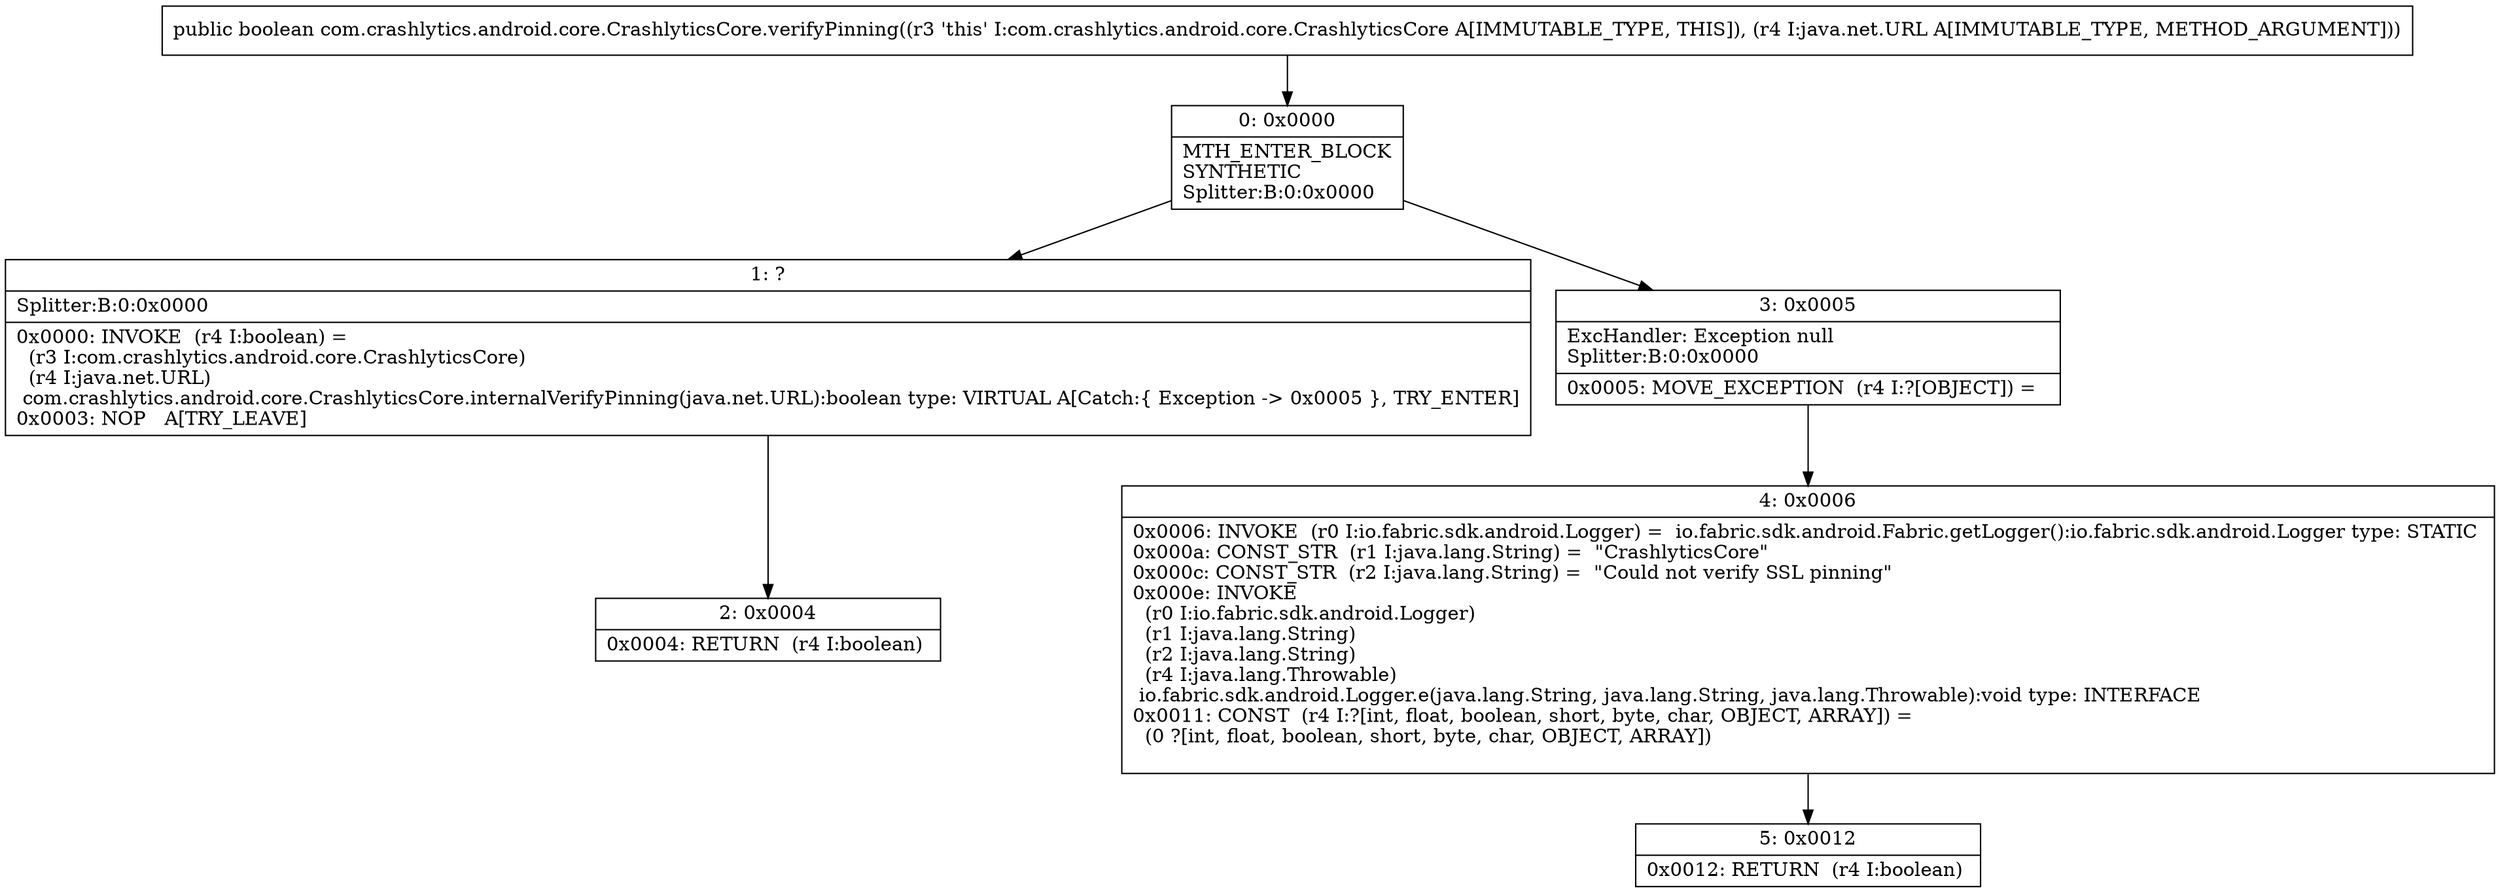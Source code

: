 digraph "CFG forcom.crashlytics.android.core.CrashlyticsCore.verifyPinning(Ljava\/net\/URL;)Z" {
Node_0 [shape=record,label="{0\:\ 0x0000|MTH_ENTER_BLOCK\lSYNTHETIC\lSplitter:B:0:0x0000\l}"];
Node_1 [shape=record,label="{1\:\ ?|Splitter:B:0:0x0000\l|0x0000: INVOKE  (r4 I:boolean) = \l  (r3 I:com.crashlytics.android.core.CrashlyticsCore)\l  (r4 I:java.net.URL)\l com.crashlytics.android.core.CrashlyticsCore.internalVerifyPinning(java.net.URL):boolean type: VIRTUAL A[Catch:\{ Exception \-\> 0x0005 \}, TRY_ENTER]\l0x0003: NOP   A[TRY_LEAVE]\l}"];
Node_2 [shape=record,label="{2\:\ 0x0004|0x0004: RETURN  (r4 I:boolean) \l}"];
Node_3 [shape=record,label="{3\:\ 0x0005|ExcHandler: Exception null\lSplitter:B:0:0x0000\l|0x0005: MOVE_EXCEPTION  (r4 I:?[OBJECT]) =  \l}"];
Node_4 [shape=record,label="{4\:\ 0x0006|0x0006: INVOKE  (r0 I:io.fabric.sdk.android.Logger) =  io.fabric.sdk.android.Fabric.getLogger():io.fabric.sdk.android.Logger type: STATIC \l0x000a: CONST_STR  (r1 I:java.lang.String) =  \"CrashlyticsCore\" \l0x000c: CONST_STR  (r2 I:java.lang.String) =  \"Could not verify SSL pinning\" \l0x000e: INVOKE  \l  (r0 I:io.fabric.sdk.android.Logger)\l  (r1 I:java.lang.String)\l  (r2 I:java.lang.String)\l  (r4 I:java.lang.Throwable)\l io.fabric.sdk.android.Logger.e(java.lang.String, java.lang.String, java.lang.Throwable):void type: INTERFACE \l0x0011: CONST  (r4 I:?[int, float, boolean, short, byte, char, OBJECT, ARRAY]) = \l  (0 ?[int, float, boolean, short, byte, char, OBJECT, ARRAY])\l \l}"];
Node_5 [shape=record,label="{5\:\ 0x0012|0x0012: RETURN  (r4 I:boolean) \l}"];
MethodNode[shape=record,label="{public boolean com.crashlytics.android.core.CrashlyticsCore.verifyPinning((r3 'this' I:com.crashlytics.android.core.CrashlyticsCore A[IMMUTABLE_TYPE, THIS]), (r4 I:java.net.URL A[IMMUTABLE_TYPE, METHOD_ARGUMENT])) }"];
MethodNode -> Node_0;
Node_0 -> Node_1;
Node_0 -> Node_3;
Node_1 -> Node_2;
Node_3 -> Node_4;
Node_4 -> Node_5;
}

